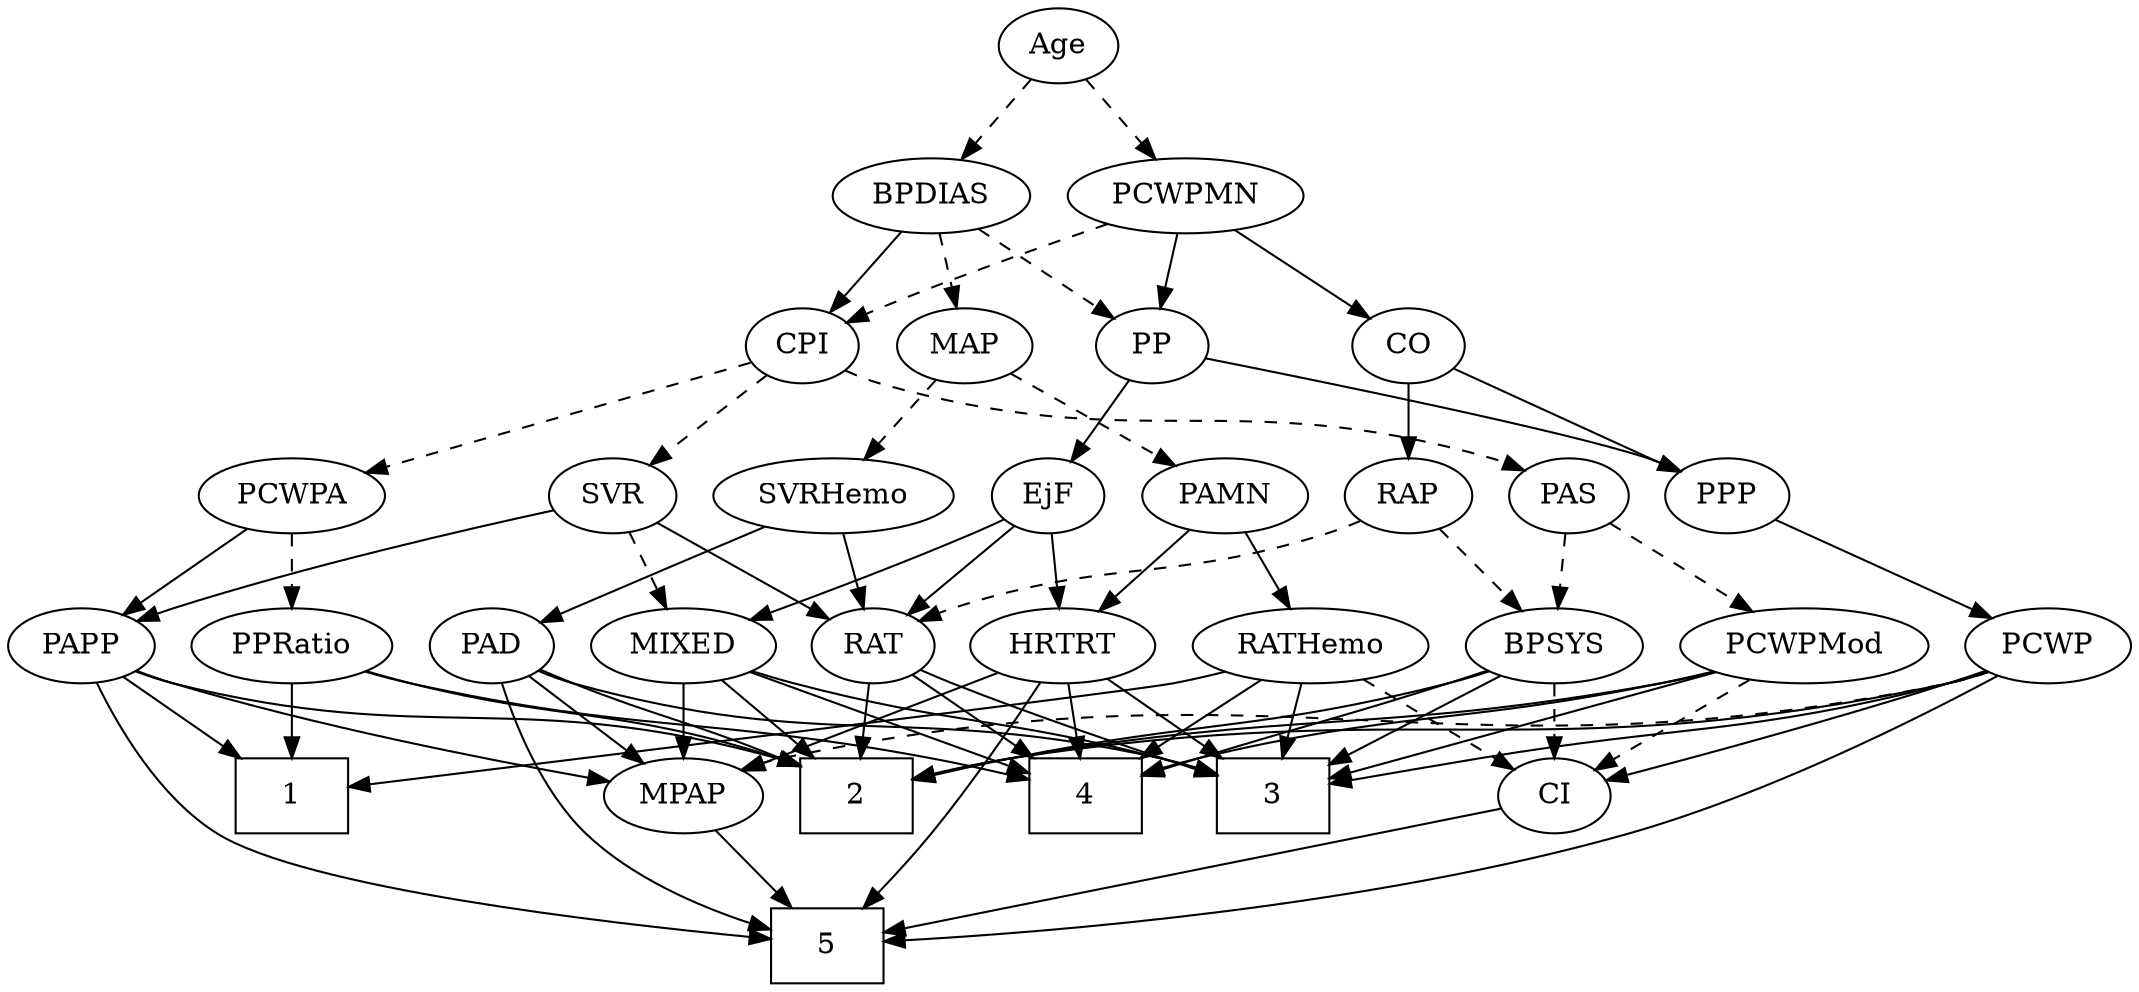 strict digraph {
	graph [bb="0,0,924.94,468"];
	node [label="\N"];
	1	[height=0.5,
		pos="120.85,90",
		shape=box,
		width=0.75];
	2	[height=0.5,
		pos="373.85,90",
		shape=box,
		width=0.75];
	3	[height=0.5,
		pos="563.85,90",
		shape=box,
		width=0.75];
	4	[height=0.5,
		pos="483.85,90",
		shape=box,
		width=0.75];
	5	[height=0.5,
		pos="360.85,18",
		shape=box,
		width=0.75];
	Age	[height=0.5,
		pos="454.85,450",
		width=0.75];
	PCWPMN	[height=0.5,
		pos="509.85,378",
		width=1.3902];
	Age -> PCWPMN	[pos="e,496.78,395.63 466.78,433.81 473.69,425.02 482.56,413.73 490.45,403.69",
		style=dashed];
	BPDIAS	[height=0.5,
		pos="399.85,378",
		width=1.1735];
	Age -> BPDIAS	[pos="e,412.91,395.63 442.91,433.81 436,425.02 427.14,413.73 419.25,403.69",
		style=dashed];
	EjF	[height=0.5,
		pos="452.85,234",
		width=0.75];
	MIXED	[height=0.5,
		pos="293.85,162",
		width=1.1193];
	EjF -> MIXED	[pos="e,322.3,174.93 431.58,222.81 426.75,220.54 421.63,218.16 416.85,216 388.41,203.16 355.99,189.22 331.57,178.86",
		style=solid];
	RAT	[height=0.5,
		pos="379.85,162",
		width=0.75827];
	EjF -> RAT	[pos="e,394.85,177.38 438.07,218.83 427.75,208.94 413.79,195.55 402.12,184.36",
		style=solid];
	HRTRT	[height=0.5,
		pos="464.85,162",
		width=1.1013];
	EjF -> HRTRT	[pos="e,461.89,180.28 455.75,216.05 457.07,208.35 458.67,199.03 460.16,190.36",
		style=solid];
	RAP	[height=0.5,
		pos="615.85,234",
		width=0.77632];
	BPSYS	[height=0.5,
		pos="676.85,162",
		width=1.0471];
	RAP -> BPSYS	[pos="e,662.79,179.13 629.08,217.81 636.94,208.8 647.06,197.18 655.97,186.95",
		style=dashed];
	RAP -> RAT	[pos="e,400.84,173.88 594.25,222.14 589.27,219.9 583.94,217.71 578.85,216 508.52,192.38 486.05,203.99 415.85,180 413.98,179.36 412.09,\
178.66 410.19,177.91",
		style=dashed];
	MIXED -> 2	[pos="e,354.18,108.21 311.6,145.46 321.85,136.5 334.95,125.03 346.49,114.93",
		style=solid];
	MIXED -> 3	[pos="e,536.63,102.33 324.07,150.04 330.55,147.89 337.39,145.75 343.85,144 420.91,123.11 443.23,130.47 519.85,108 522.25,107.29 524.71,\
106.51 527.18,105.69",
		style=solid];
	MIXED -> 4	[pos="e,456.65,101.02 323.95,149.91 357.33,137.61 411.19,117.77 447.05,104.56",
		style=solid];
	MPAP	[height=0.5,
		pos="293.85,90",
		width=0.97491];
	MIXED -> MPAP	[pos="e,293.85,108.1 293.85,143.7 293.85,135.98 293.85,126.71 293.85,118.11",
		style=solid];
	MPAP -> 5	[pos="e,344.13,36.461 308.72,73.465 317.07,64.734 327.7,53.635 337.17,43.737",
		style=solid];
	BPSYS -> 2	[pos="e,400.87,97.416 648.24,149.87 642.22,147.75 635.87,145.67 629.85,144 550.4,121.91 528.48,125.23 447.85,108 435.78,105.42 422.65,\
102.46 410.84,99.732",
		style=solid];
	BPSYS -> 3	[pos="e,591.04,107.84 654.79,147.34 639.12,137.63 617.72,124.37 599.62,113.16",
		style=solid];
	BPSYS -> 4	[pos="e,511.26,101.73 647.78,150.45 641.85,148.3 635.65,146.07 629.85,144 584.58,127.82 572.94,124.66 527.85,108 525.49,107.13 523.08,\
106.23 520.64,105.31",
		style=solid];
	CI	[height=0.5,
		pos="676.85,90",
		width=0.75];
	BPSYS -> CI	[pos="e,676.85,108.1 676.85,143.7 676.85,135.98 676.85,126.71 676.85,118.11",
		style=dashed];
	PAD	[height=0.5,
		pos="206.85,162",
		width=0.79437];
	PAD -> 2	[pos="e,346.82,104.02 229.27,150.74 234.37,148.47 239.78,146.11 244.85,144 283.04,128.08 295.48,125.74 337.4,108.04",
		style=solid];
	PAD -> 3	[pos="e,536.71,102.64 228.55,150 233.78,147.71 239.42,145.53 244.85,144 363.47,110.48 400.4,138.43 519.85,108 522.28,107.38 524.76,106.67 \
527.24,105.89",
		style=solid];
	PAD -> 5	[pos="e,333.6,26.335 211.35,143.89 217.28,124.31 229.41,92.338 249.85,72 270.37,51.568 300.31,37.909 323.92,29.582",
		style=solid];
	PAD -> MPAP	[pos="e,275.8,105.52 224.04,147.17 236.54,137.11 253.68,123.32 267.85,111.91",
		style=solid];
	CO	[height=0.5,
		pos="615.85,306",
		width=0.75];
	CO -> RAP	[pos="e,615.85,252.1 615.85,287.7 615.85,279.98 615.85,270.71 615.85,262.11",
		style=solid];
	PPP	[height=0.5,
		pos="760.85,234",
		width=0.75];
	CO -> PPP	[pos="e,739.36,245.37 637.24,294.67 661.77,282.83 702.16,263.33 730.06,249.86",
		style=solid];
	PAS	[height=0.5,
		pos="688.85,234",
		width=0.75];
	PAS -> BPSYS	[pos="e,679.81,180.28 685.94,216.05 684.62,208.35 683.02,199.03 681.54,190.36",
		style=dashed];
	PCWPMod	[height=0.5,
		pos="784.85,162",
		width=1.4443];
	PAS -> PCWPMod	[pos="e,763.66,178.45 706.46,220.16 720.07,210.24 739.21,196.27 755.18,184.63",
		style=dashed];
	PAMN	[height=0.5,
		pos="533.85,234",
		width=1.011];
	RATHemo	[height=0.5,
		pos="571.85,162",
		width=1.3721];
	PAMN -> RATHemo	[pos="e,562.64,179.96 542.85,216.41 547.33,208.16 552.84,198.01 557.85,188.78",
		style=solid];
	PAMN -> HRTRT	[pos="e,480.6,178.98 518.53,217.46 509.46,208.26 497.79,196.42 487.65,186.13",
		style=solid];
	RATHemo -> 1	[pos="e,148.08,94.616 535.86,149.54 528.62,147.49 521.03,145.53 513.85,144 505.16,142.15 254.75,108.8 158.26,95.969",
		style=solid];
	RATHemo -> 3	[pos="e,565.8,108.1 569.87,143.7 568.99,135.98 567.93,126.71 566.95,118.11",
		style=solid];
	RATHemo -> 4	[pos="e,505.48,108.21 552.32,145.46 540.94,136.41 526.35,124.81 513.57,114.64",
		style=solid];
	RATHemo -> CI	[pos="e,658.31,103.36 594.63,145.81 610.86,134.99 632.74,120.4 649.85,109",
		style=dashed];
	CPI	[height=0.5,
		pos="336.85,306",
		width=0.75];
	CPI -> PAS	[pos="e,668.34,246.03 357.35,293.97 362.31,291.68 367.67,289.51 372.85,288 493.27,252.78 532.42,287.22 652.85,252 654.79,251.43 656.75,\
250.77 658.72,250.05",
		style=dashed];
	SVR	[height=0.5,
		pos="261.85,234",
		width=0.77632];
	CPI -> SVR	[pos="e,277,249.14 321.67,290.83 311,280.87 296.53,267.37 284.49,256.14",
		style=dashed];
	PCWPA	[height=0.5,
		pos="120.85,234",
		width=1.1555];
	CPI -> PCWPA	[pos="e,153.32,245.52 312.91,297.24 276.76,285.53 207.73,263.15 163.02,248.67",
		style=dashed];
	RAT -> 2	[pos="e,375.31,108.1 378.36,143.7 377.7,135.98 376.91,126.71 376.17,118.11",
		style=solid];
	RAT -> 3	[pos="e,536.44,101.76 401,150.55 405.83,148.29 410.98,145.98 415.85,144 461.14,125.53 473.92,124.82 519.85,108 522.2,107.14 524.62,106.24 \
527.06,105.32",
		style=solid];
	RAT -> 4	[pos="e,458.38,108.14 398.44,148.49 412.67,138.91 432.69,125.43 449.77,113.94",
		style=solid];
	SVR -> MIXED	[pos="e,286.1,179.96 269.43,216.41 273.16,208.25 277.75,198.22 281.93,189.07",
		style=dashed];
	SVR -> RAT	[pos="e,360.13,174.7 281.86,221.13 300.97,209.79 329.93,192.61 351.42,179.86",
		style=solid];
	PAPP	[height=0.5,
		pos="31.847,162",
		width=0.88464];
	SVR -> PAPP	[pos="e,56.188,173.94 236.01,226.93 199.15,218 129.54,200.21 71.847,180 69.764,179.27 67.635,178.49 65.497,177.67",
		style=solid];
	PCWPMod -> 2	[pos="e,401.13,97.928 746.98,149.55 739.37,147.5 731.39,145.53 723.85,144 602.63,119.33 569.6,129.87 447.85,108 435.81,105.84 422.77,103.01 \
411.04,100.28",
		style=solid];
	PCWPMod -> 3	[pos="e,591.17,99.656 747.86,149.28 706.99,136.34 641.57,115.62 600.75,102.69",
		style=solid];
	PCWPMod -> 4	[pos="e,511.04,102.42 746.58,149.77 739.08,147.73 731.24,145.71 723.85,144 637.55,124.09 613.08,132.07 527.85,108 525.43,107.32 522.97,\
106.56 520.5,105.74",
		style=solid];
	PCWPMod -> CI	[pos="e,695.57,103.14 761.41,145.81 744.61,134.92 721.93,120.22 704.28,108.78",
		style=dashed];
	PPRatio	[height=0.5,
		pos="120.85,162",
		width=1.1013];
	PCWPA -> PPRatio	[pos="e,120.85,180.1 120.85,215.7 120.85,207.98 120.85,198.71 120.85,190.11",
		style=dashed];
	PCWPA -> PAPP	[pos="e,49.609,176.97 101.54,217.81 88.75,207.75 71.827,194.44 57.86,183.46",
		style=solid];
	PCWPMN -> CO	[pos="e,597.13,319.36 532.85,361.81 549.23,350.99 571.32,336.4 588.59,325",
		style=solid];
	PCWPMN -> CPI	[pos="e,358.05,317.32 476.07,364.71 448.18,354.37 407.65,338.93 372.85,324 371.04,323.22 369.18,322.41 367.32,321.58",
		style=dashed];
	PP	[height=0.5,
		pos="497.85,306",
		width=0.75];
	PCWPMN -> PP	[pos="e,500.78,324.1 506.88,359.7 505.56,351.98 503.97,342.71 502.5,334.11",
		style=solid];
	SVRHemo	[height=0.5,
		pos="357.85,234",
		width=1.3902];
	SVRHemo -> PAD	[pos="e,229.36,173.44 328.37,219.34 302.54,207.36 265.07,189.99 238.58,177.71",
		style=solid];
	SVRHemo -> RAT	[pos="e,374.57,179.79 363.17,216.05 365.69,208.06 368.74,198.33 371.55,189.4",
		style=solid];
	BPDIAS -> CPI	[pos="e,350.09,321.72 385.24,360.76 376.78,351.37 366.01,339.41 356.79,329.15",
		style=solid];
	MAP	[height=0.5,
		pos="412.85,306",
		width=0.84854];
	BPDIAS -> MAP	[pos="e,409.67,324.1 403.06,359.7 404.49,351.98 406.21,342.71 407.81,334.11",
		style=dashed];
	BPDIAS -> PP	[pos="e,480.05,319.71 420.63,362.15 435.52,351.52 455.67,337.13 471.66,325.71",
		style=dashed];
	MAP -> PAMN	[pos="e,510.95,248.24 433.92,292.81 452.76,281.91 480.64,265.78 502.16,253.33",
		style=dashed];
	MAP -> SVRHemo	[pos="e,370.79,251.47 400.64,289.46 393.72,280.65 384.9,269.43 377.07,259.46",
		style=dashed];
	PP -> EjF	[pos="e,463.02,250.82 487.64,289.12 482,280.34 474.87,269.26 468.54,259.42",
		style=solid];
	PP -> PPP	[pos="e,740.22,245.65 523.24,299.78 574.23,289.18 687.4,265.05 724.85,252 726.76,251.33 728.7,250.6 730.64,249.82",
		style=solid];
	PCWP	[height=0.5,
		pos="889.85,162",
		width=0.97491];
	PPP -> PCWP	[pos="e,866.45,175.7 781.29,221.91 801.73,210.81 833.49,193.58 857.39,180.61",
		style=solid];
	PPRatio -> 1	[pos="e,120.85,108.1 120.85,143.7 120.85,135.98 120.85,126.71 120.85,118.11",
		style=solid];
	PPRatio -> 2	[pos="e,346.6,104.67 150.35,149.87 156.42,147.77 162.81,145.71 168.85,144 239.72,123.99 263.17,131.84 336.86,107.91",
		style=solid];
	PPRatio -> 4	[pos="e,456.54,97.805 150.02,149.66 156.17,147.56 162.67,145.54 168.85,144 273.93,117.8 303.44,128.14 409.85,108 421.87,105.72 434.9,102.86 \
446.63,100.14",
		style=solid];
	PCWP -> 2	[pos="e,401.09,98.188 864.17,149.7 858.25,147.49 851.91,145.42 845.85,144 672.89,103.6 623.25,135.95 447.85,108 435.77,106.07 422.72,103.31 \
410.99,100.57",
		style=solid];
	PCWP -> 3	[pos="e,590.87,97.267 863.6,149.9 857.83,147.73 851.69,145.62 845.85,144 756.72,119.21 731.59,125.98 640.85,108 627.71,105.4 613.36,102.3 \
600.66,99.468",
		style=solid];
	PCWP -> 5	[pos="e,388,20.173 868.72,147.58 836.45,127.74 772.34,90.906 712.85,72 601.82,36.72 463.44,24.66 398.2,20.753",
		style=solid];
	PCWP -> MPAP	[pos="e,319.51,102.38 864.19,149.62 858.27,147.41 851.92,145.36 845.85,144 624.94,94.666 558.75,157.33 337.85,108 335,107.36 332.09,106.58 \
329.2,105.69",
		style=dashed];
	PCWP -> CI	[pos="e,701.08,98.06 862.96,150.29 857.33,148.14 851.41,145.95 845.85,144 799.55,127.82 745.34,111.22 711.05,101.02",
		style=solid];
	CI -> 5	[pos="e,388.08,25.033 651.52,83.39 595.91,71.072 462.93,41.613 397.91,27.21",
		style=solid];
	PAPP -> 1	[pos="e,99.09,108.11 49.858,146.83 61.635,137.57 77.305,125.25 90.926,114.53",
		style=solid];
	PAPP -> 2	[pos="e,346.67,104.89 55.589,149.68 60.849,147.52 66.463,145.48 71.847,144 183.74,113.25 221.4,140.3 336.75,107.78",
		style=solid];
	PAPP -> 5	[pos="e,333.66,21.389 37.17,143.92 44.481,123.44 59.671,89.66 84.847,72 122.95,45.27 257.56,28.944 323.67,22.362",
		style=solid];
	PAPP -> MPAP	[pos="e,261.39,96.974 56.137,149.91 61.265,147.79 66.687,145.7 71.847,144 133.13,123.82 206.26,107.87 251.38,98.934",
		style=solid];
	HRTRT -> 3	[pos="e,539.52,108.2 485.36,146.5 498.52,137.19 515.91,124.9 530.97,114.25",
		style=solid];
	HRTRT -> 4	[pos="e,479.16,108.28 469.45,144.05 471.56,136.26 474.12,126.82 476.5,118.08",
		style=solid];
	HRTRT -> 5	[pos="e,378.53,36.396 455.81,144.3 445.59,125.94 427.98,95.861 409.85,72 402.46,62.277 393.59,52.276 385.45,43.618",
		style=solid];
	HRTRT -> MPAP	[pos="e,320.31,101.83 436.23,149.28 406.93,137.29 361.33,118.62 329.66,105.66",
		style=solid];
}
